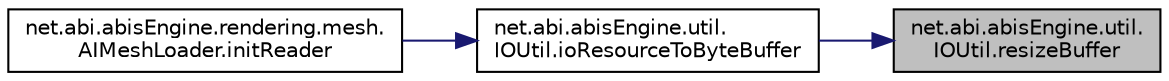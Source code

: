 digraph "net.abi.abisEngine.util.IOUtil.resizeBuffer"
{
 // LATEX_PDF_SIZE
  edge [fontname="Helvetica",fontsize="10",labelfontname="Helvetica",labelfontsize="10"];
  node [fontname="Helvetica",fontsize="10",shape=record];
  rankdir="RL";
  Node1 [label="net.abi.abisEngine.util.\lIOUtil.resizeBuffer",height=0.2,width=0.4,color="black", fillcolor="grey75", style="filled", fontcolor="black",tooltip=" "];
  Node1 -> Node2 [dir="back",color="midnightblue",fontsize="10",style="solid",fontname="Helvetica"];
  Node2 [label="net.abi.abisEngine.util.\lIOUtil.ioResourceToByteBuffer",height=0.2,width=0.4,color="black", fillcolor="white", style="filled",URL="$de/d80/classnet_1_1abi_1_1abis_engine_1_1util_1_1_i_o_util.html#a1bcd7915e4b83b617a9e6d81bb45f802",tooltip=" "];
  Node2 -> Node3 [dir="back",color="midnightblue",fontsize="10",style="solid",fontname="Helvetica"];
  Node3 [label="net.abi.abisEngine.rendering.mesh.\lAIMeshLoader.initReader",height=0.2,width=0.4,color="black", fillcolor="white", style="filled",URL="$d0/d62/classnet_1_1abi_1_1abis_engine_1_1rendering_1_1mesh_1_1_a_i_mesh_loader.html#a9e8f5d8c7c19fc2a70266fcd85c3bf2c",tooltip=" "];
}
